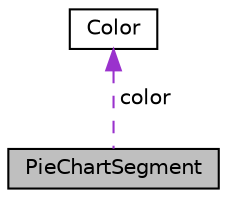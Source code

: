 digraph "PieChartSegment"
{
 // LATEX_PDF_SIZE
  edge [fontname="Helvetica",fontsize="10",labelfontname="Helvetica",labelfontsize="10"];
  node [fontname="Helvetica",fontsize="10",shape=record];
  Node1 [label="PieChartSegment",height=0.2,width=0.4,color="black", fillcolor="grey75", style="filled", fontcolor="black",tooltip="Structure to represent a segment in a pie chart."];
  Node2 -> Node1 [dir="back",color="darkorchid3",fontsize="10",style="dashed",label=" color" ,fontname="Helvetica"];
  Node2 [label="Color",height=0.2,width=0.4,color="black", fillcolor="white", style="filled",URL="$structColor.html",tooltip="Structure to represent a color in the RGB color space."];
}
